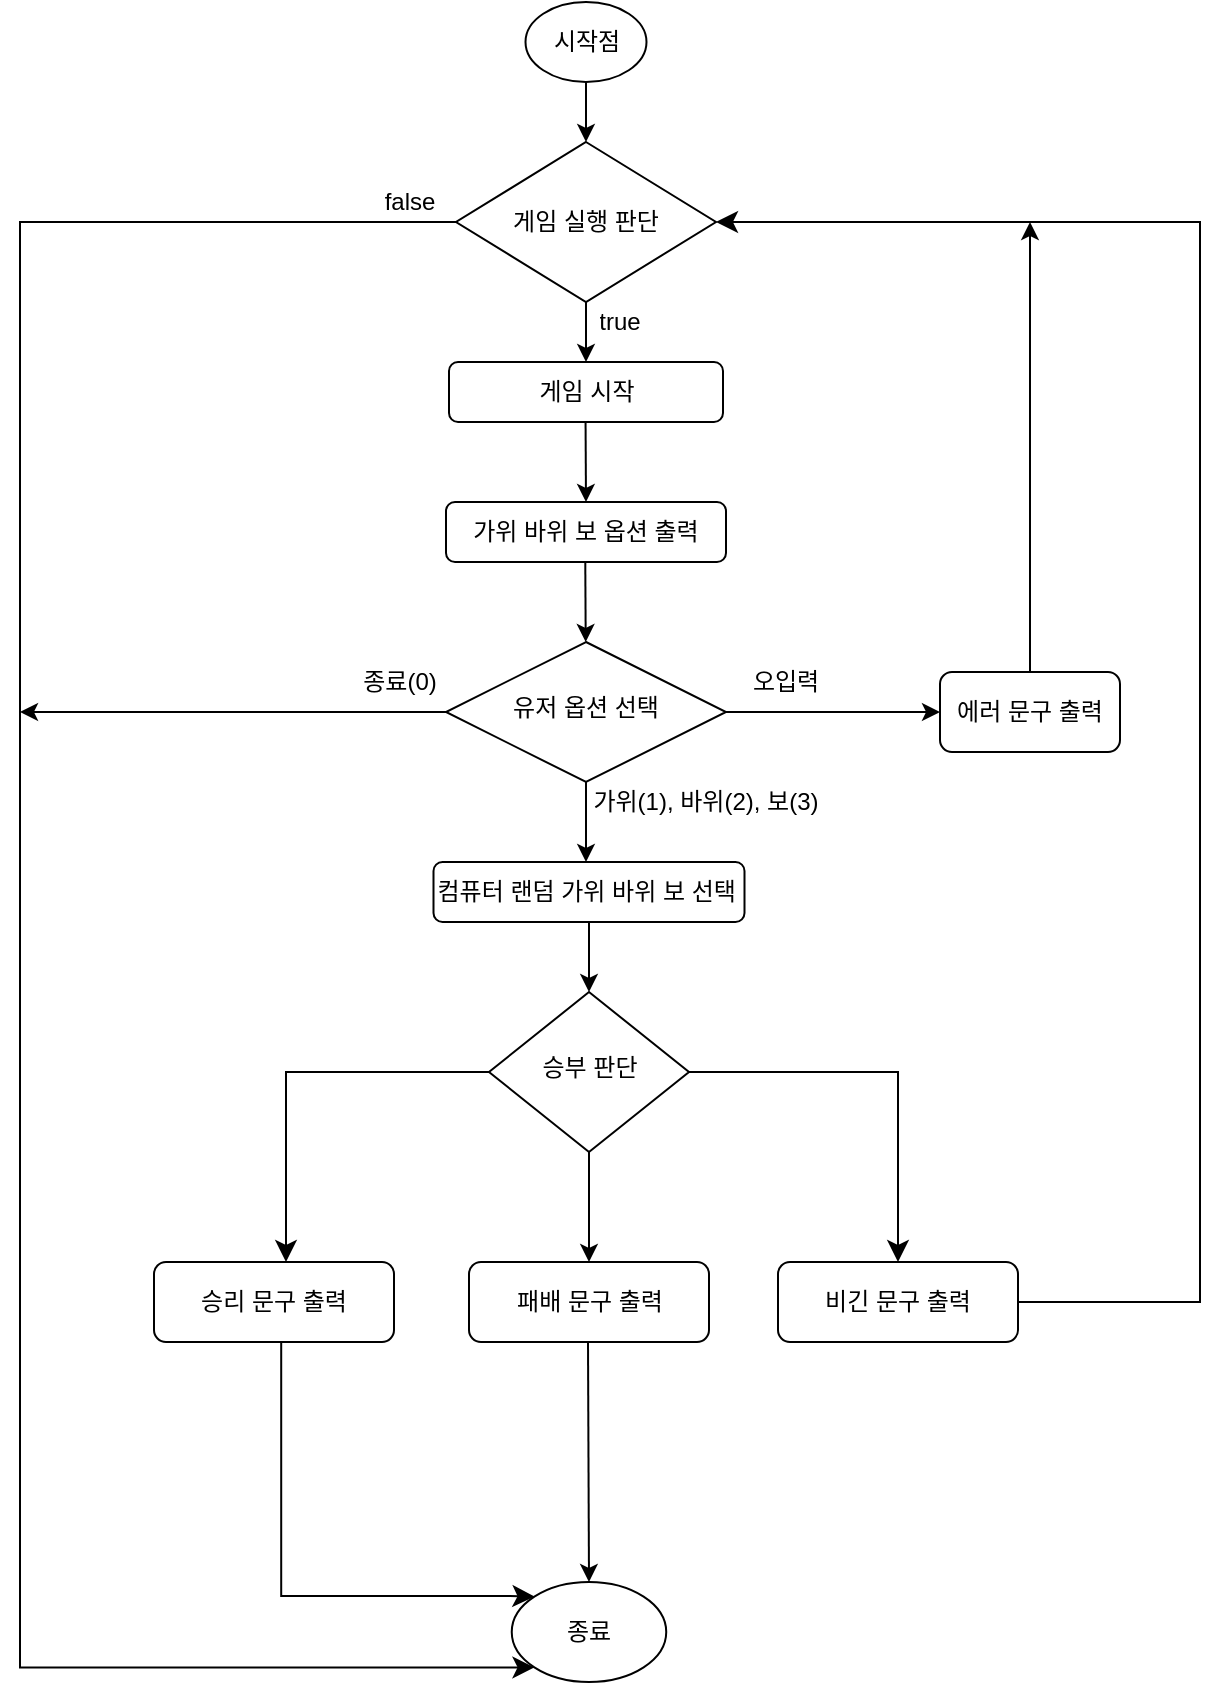 <mxfile version="22.1.2" type="device">
  <diagram id="C5RBs43oDa-KdzZeNtuy" name="Page-1">
    <mxGraphModel dx="1062" dy="633" grid="1" gridSize="10" guides="1" tooltips="1" connect="1" arrows="1" fold="1" page="1" pageScale="1" pageWidth="827" pageHeight="1169" math="0" shadow="0">
      <root>
        <mxCell id="WIyWlLk6GJQsqaUBKTNV-0" />
        <mxCell id="WIyWlLk6GJQsqaUBKTNV-1" parent="WIyWlLk6GJQsqaUBKTNV-0" />
        <mxCell id="WIyWlLk6GJQsqaUBKTNV-6" value="유저 옵션 선택" style="rhombus;whiteSpace=wrap;html=1;shadow=0;fontFamily=Helvetica;fontSize=12;align=center;strokeWidth=1;spacing=6;spacingTop=-4;" parent="WIyWlLk6GJQsqaUBKTNV-1" vertex="1">
          <mxGeometry x="333" y="400" width="140" height="70" as="geometry" />
        </mxCell>
        <mxCell id="WIyWlLk6GJQsqaUBKTNV-7" value="에러 문구 출력" style="rounded=1;whiteSpace=wrap;html=1;fontSize=12;glass=0;strokeWidth=1;shadow=0;" parent="WIyWlLk6GJQsqaUBKTNV-1" vertex="1">
          <mxGeometry x="580" y="415" width="90" height="40" as="geometry" />
        </mxCell>
        <mxCell id="DZtXXvzAuNKyv4w1cx4I-2" value="시작점" style="ellipse;whiteSpace=wrap;html=1;" parent="WIyWlLk6GJQsqaUBKTNV-1" vertex="1">
          <mxGeometry x="372.75" y="80" width="60.5" height="40" as="geometry" />
        </mxCell>
        <mxCell id="DZtXXvzAuNKyv4w1cx4I-3" value="" style="endArrow=classic;html=1;rounded=0;exitX=0.5;exitY=1;exitDx=0;exitDy=0;entryX=0.5;entryY=0;entryDx=0;entryDy=0;" parent="WIyWlLk6GJQsqaUBKTNV-1" source="DZtXXvzAuNKyv4w1cx4I-2" target="Ftjd4wSwtpQcfa1r1Gln-0" edge="1">
          <mxGeometry width="50" height="50" relative="1" as="geometry">
            <mxPoint x="483" y="240" as="sourcePoint" />
            <mxPoint x="403" y="155" as="targetPoint" />
          </mxGeometry>
        </mxCell>
        <mxCell id="DZtXXvzAuNKyv4w1cx4I-9" value="" style="endArrow=classic;html=1;rounded=0;exitX=1;exitY=0.5;exitDx=0;exitDy=0;entryX=0;entryY=0.5;entryDx=0;entryDy=0;" parent="WIyWlLk6GJQsqaUBKTNV-1" source="WIyWlLk6GJQsqaUBKTNV-6" target="WIyWlLk6GJQsqaUBKTNV-7" edge="1">
          <mxGeometry width="50" height="50" relative="1" as="geometry">
            <mxPoint x="538" y="455" as="sourcePoint" />
            <mxPoint x="509" y="488" as="targetPoint" />
          </mxGeometry>
        </mxCell>
        <mxCell id="DZtXXvzAuNKyv4w1cx4I-12" value="패배 문구 출력" style="rounded=1;whiteSpace=wrap;html=1;" parent="WIyWlLk6GJQsqaUBKTNV-1" vertex="1">
          <mxGeometry x="344.5" y="710" width="120" height="40" as="geometry" />
        </mxCell>
        <mxCell id="DZtXXvzAuNKyv4w1cx4I-14" value="비긴 문구 출력" style="rounded=1;whiteSpace=wrap;html=1;" parent="WIyWlLk6GJQsqaUBKTNV-1" vertex="1">
          <mxGeometry x="499" y="710" width="120" height="40" as="geometry" />
        </mxCell>
        <mxCell id="DZtXXvzAuNKyv4w1cx4I-15" value="승리 문구 출력" style="rounded=1;whiteSpace=wrap;html=1;" parent="WIyWlLk6GJQsqaUBKTNV-1" vertex="1">
          <mxGeometry x="187" y="710" width="120" height="40" as="geometry" />
        </mxCell>
        <mxCell id="DZtXXvzAuNKyv4w1cx4I-17" value="" style="endArrow=classic;html=1;rounded=0;exitX=0.5;exitY=1;exitDx=0;exitDy=0;" parent="WIyWlLk6GJQsqaUBKTNV-1" source="Ftjd4wSwtpQcfa1r1Gln-0" edge="1">
          <mxGeometry width="50" height="50" relative="1" as="geometry">
            <mxPoint x="403" y="255" as="sourcePoint" />
            <mxPoint x="403" y="260" as="targetPoint" />
          </mxGeometry>
        </mxCell>
        <UserObject label="종료(0)" placeholders="1" name="Variable" id="DZtXXvzAuNKyv4w1cx4I-19">
          <mxCell style="text;html=1;strokeColor=none;fillColor=none;align=center;verticalAlign=middle;whiteSpace=wrap;overflow=hidden;fontSize=12;" parent="WIyWlLk6GJQsqaUBKTNV-1" vertex="1">
            <mxGeometry x="287" y="410" width="46" height="20" as="geometry" />
          </mxCell>
        </UserObject>
        <mxCell id="DZtXXvzAuNKyv4w1cx4I-20" value="" style="endArrow=classic;html=1;rounded=0;exitX=0.5;exitY=1;exitDx=0;exitDy=0;" parent="WIyWlLk6GJQsqaUBKTNV-1" edge="1" source="WIyWlLk6GJQsqaUBKTNV-6">
          <mxGeometry width="50" height="50" relative="1" as="geometry">
            <mxPoint x="407.6" y="530" as="sourcePoint" />
            <mxPoint x="403" y="510" as="targetPoint" />
          </mxGeometry>
        </mxCell>
        <mxCell id="DZtXXvzAuNKyv4w1cx4I-21" value="" style="endArrow=classic;html=1;rounded=0;entryX=0.5;entryY=0;entryDx=0;entryDy=0;exitX=0.5;exitY=1;exitDx=0;exitDy=0;" parent="WIyWlLk6GJQsqaUBKTNV-1" target="DZtXXvzAuNKyv4w1cx4I-12" edge="1" source="DZtXXvzAuNKyv4w1cx4I-27">
          <mxGeometry width="50" height="50" relative="1" as="geometry">
            <mxPoint x="403" y="780" as="sourcePoint" />
            <mxPoint x="453" y="730" as="targetPoint" />
          </mxGeometry>
        </mxCell>
        <mxCell id="DZtXXvzAuNKyv4w1cx4I-23" value="" style="edgeStyle=segmentEdgeStyle;endArrow=classic;html=1;curved=0;rounded=0;endSize=8;startSize=8;exitX=1;exitY=0.5;exitDx=0;exitDy=0;entryX=0.5;entryY=0;entryDx=0;entryDy=0;" parent="WIyWlLk6GJQsqaUBKTNV-1" source="DZtXXvzAuNKyv4w1cx4I-27" target="DZtXXvzAuNKyv4w1cx4I-14" edge="1">
          <mxGeometry width="50" height="50" relative="1" as="geometry">
            <mxPoint x="463" y="760" as="sourcePoint" />
            <mxPoint x="403" y="850" as="targetPoint" />
          </mxGeometry>
        </mxCell>
        <mxCell id="DZtXXvzAuNKyv4w1cx4I-24" value="" style="edgeStyle=segmentEdgeStyle;endArrow=classic;html=1;curved=0;rounded=0;endSize=8;startSize=8;exitX=0;exitY=0.5;exitDx=0;exitDy=0;" parent="WIyWlLk6GJQsqaUBKTNV-1" source="DZtXXvzAuNKyv4w1cx4I-27" target="DZtXXvzAuNKyv4w1cx4I-15" edge="1">
          <mxGeometry width="50" height="50" relative="1" as="geometry">
            <mxPoint x="343" y="740" as="sourcePoint" />
            <mxPoint x="403" y="850" as="targetPoint" />
            <Array as="points">
              <mxPoint x="253" y="615" />
            </Array>
          </mxGeometry>
        </mxCell>
        <mxCell id="DZtXXvzAuNKyv4w1cx4I-27" value="승부 판단" style="rhombus;whiteSpace=wrap;html=1;shadow=0;fontFamily=Helvetica;fontSize=12;align=center;strokeWidth=1;spacing=6;spacingTop=-4;" parent="WIyWlLk6GJQsqaUBKTNV-1" vertex="1">
          <mxGeometry x="354.5" y="575" width="100" height="80" as="geometry" />
        </mxCell>
        <UserObject label="&lt;font style=&quot;font-size: 12px;&quot;&gt;가위(1), 바위(2), 보(3)&lt;/font&gt;" placeholders="1" name="Variable" id="DZtXXvzAuNKyv4w1cx4I-29">
          <mxCell style="text;html=1;strokeColor=none;fillColor=none;align=center;verticalAlign=middle;whiteSpace=wrap;overflow=hidden;fontSize=9;" parent="WIyWlLk6GJQsqaUBKTNV-1" vertex="1">
            <mxGeometry x="400" y="470" width="126" height="20" as="geometry" />
          </mxCell>
        </UserObject>
        <mxCell id="DZtXXvzAuNKyv4w1cx4I-36" value="" style="endArrow=classic;html=1;rounded=0;entryX=0.5;entryY=0;entryDx=0;entryDy=0;" parent="WIyWlLk6GJQsqaUBKTNV-1" target="Ftjd4wSwtpQcfa1r1Gln-5" edge="1">
          <mxGeometry width="50" height="50" relative="1" as="geometry">
            <mxPoint x="404" y="750" as="sourcePoint" />
            <mxPoint x="404" y="860" as="targetPoint" />
          </mxGeometry>
        </mxCell>
        <mxCell id="Ftjd4wSwtpQcfa1r1Gln-0" value="게임 실행 판단" style="rhombus;whiteSpace=wrap;html=1;" vertex="1" parent="WIyWlLk6GJQsqaUBKTNV-1">
          <mxGeometry x="338" y="150" width="130" height="80" as="geometry" />
        </mxCell>
        <mxCell id="Ftjd4wSwtpQcfa1r1Gln-4" value="게임 시작" style="rounded=1;whiteSpace=wrap;html=1;" vertex="1" parent="WIyWlLk6GJQsqaUBKTNV-1">
          <mxGeometry x="334.5" y="260" width="137" height="30" as="geometry" />
        </mxCell>
        <mxCell id="Ftjd4wSwtpQcfa1r1Gln-5" value="종료" style="ellipse;whiteSpace=wrap;html=1;" vertex="1" parent="WIyWlLk6GJQsqaUBKTNV-1">
          <mxGeometry x="365.87" y="870" width="77.25" height="50" as="geometry" />
        </mxCell>
        <mxCell id="Ftjd4wSwtpQcfa1r1Gln-12" value="" style="edgeStyle=elbowEdgeStyle;elbow=horizontal;endArrow=classic;html=1;curved=0;rounded=0;endSize=8;startSize=8;entryX=1;entryY=0.5;entryDx=0;entryDy=0;exitX=1;exitY=0.5;exitDx=0;exitDy=0;" edge="1" parent="WIyWlLk6GJQsqaUBKTNV-1" source="DZtXXvzAuNKyv4w1cx4I-14" target="Ftjd4wSwtpQcfa1r1Gln-0">
          <mxGeometry width="50" height="50" relative="1" as="geometry">
            <mxPoint x="458" y="910" as="sourcePoint" />
            <mxPoint x="760" y="180" as="targetPoint" />
            <Array as="points">
              <mxPoint x="710" y="460" />
            </Array>
          </mxGeometry>
        </mxCell>
        <mxCell id="Ftjd4wSwtpQcfa1r1Gln-13" value="가위 바위 보 옵션 출력" style="rounded=1;whiteSpace=wrap;html=1;" vertex="1" parent="WIyWlLk6GJQsqaUBKTNV-1">
          <mxGeometry x="333" y="330" width="140" height="30" as="geometry" />
        </mxCell>
        <mxCell id="Ftjd4wSwtpQcfa1r1Gln-14" value="" style="endArrow=classic;html=1;rounded=0;exitX=0.5;exitY=1;exitDx=0;exitDy=0;entryX=0.5;entryY=0;entryDx=0;entryDy=0;" edge="1" parent="WIyWlLk6GJQsqaUBKTNV-1" target="Ftjd4wSwtpQcfa1r1Gln-13">
          <mxGeometry width="50" height="50" relative="1" as="geometry">
            <mxPoint x="402.78" y="290" as="sourcePoint" />
            <mxPoint x="402.78" y="320" as="targetPoint" />
          </mxGeometry>
        </mxCell>
        <mxCell id="Ftjd4wSwtpQcfa1r1Gln-16" value="" style="endArrow=classic;html=1;rounded=0;exitX=0.5;exitY=1;exitDx=0;exitDy=0;entryX=0.5;entryY=0;entryDx=0;entryDy=0;" edge="1" parent="WIyWlLk6GJQsqaUBKTNV-1">
          <mxGeometry width="50" height="50" relative="1" as="geometry">
            <mxPoint x="402.64" y="360" as="sourcePoint" />
            <mxPoint x="402.86" y="400" as="targetPoint" />
          </mxGeometry>
        </mxCell>
        <UserObject label="오입력" placeholders="1" name="Variable" id="Ftjd4wSwtpQcfa1r1Gln-19">
          <mxCell style="text;html=1;strokeColor=none;fillColor=none;align=center;verticalAlign=middle;whiteSpace=wrap;overflow=hidden;fontSize=12;" vertex="1" parent="WIyWlLk6GJQsqaUBKTNV-1">
            <mxGeometry x="480" y="410" width="46" height="20" as="geometry" />
          </mxCell>
        </UserObject>
        <mxCell id="Ftjd4wSwtpQcfa1r1Gln-20" value="컴퓨터 랜덤 가위 바위 보 선택&amp;nbsp;" style="rounded=1;whiteSpace=wrap;html=1;" vertex="1" parent="WIyWlLk6GJQsqaUBKTNV-1">
          <mxGeometry x="326.75" y="510" width="155.5" height="30" as="geometry" />
        </mxCell>
        <mxCell id="Ftjd4wSwtpQcfa1r1Gln-22" value="" style="endArrow=classic;html=1;rounded=0;exitX=0.5;exitY=1;exitDx=0;exitDy=0;entryX=0.5;entryY=0;entryDx=0;entryDy=0;" edge="1" parent="WIyWlLk6GJQsqaUBKTNV-1" source="Ftjd4wSwtpQcfa1r1Gln-20">
          <mxGeometry width="50" height="50" relative="1" as="geometry">
            <mxPoint x="498.59" y="555" as="sourcePoint" />
            <mxPoint x="404.5" y="575" as="targetPoint" />
          </mxGeometry>
        </mxCell>
        <mxCell id="Ftjd4wSwtpQcfa1r1Gln-26" value="" style="edgeStyle=segmentEdgeStyle;endArrow=classic;html=1;curved=0;rounded=0;endSize=8;startSize=8;exitX=0.53;exitY=0.996;exitDx=0;exitDy=0;exitPerimeter=0;entryX=0;entryY=0;entryDx=0;entryDy=0;" edge="1" parent="WIyWlLk6GJQsqaUBKTNV-1" source="DZtXXvzAuNKyv4w1cx4I-15" target="Ftjd4wSwtpQcfa1r1Gln-5">
          <mxGeometry width="50" height="50" relative="1" as="geometry">
            <mxPoint x="214.5" y="770" as="sourcePoint" />
            <mxPoint x="350" y="900" as="targetPoint" />
            <Array as="points">
              <mxPoint x="251" y="877" />
              <mxPoint x="365" y="877" />
            </Array>
          </mxGeometry>
        </mxCell>
        <mxCell id="Ftjd4wSwtpQcfa1r1Gln-27" value="" style="edgeStyle=elbowEdgeStyle;elbow=horizontal;endArrow=classic;html=1;curved=0;rounded=0;endSize=8;startSize=8;exitX=0;exitY=0.5;exitDx=0;exitDy=0;entryX=0;entryY=1;entryDx=0;entryDy=0;" edge="1" parent="WIyWlLk6GJQsqaUBKTNV-1" source="Ftjd4wSwtpQcfa1r1Gln-0" target="Ftjd4wSwtpQcfa1r1Gln-5">
          <mxGeometry width="50" height="50" relative="1" as="geometry">
            <mxPoint x="100" y="360" as="sourcePoint" />
            <mxPoint x="338" y="940" as="targetPoint" />
            <Array as="points">
              <mxPoint x="120" y="550" />
            </Array>
          </mxGeometry>
        </mxCell>
        <UserObject label="true" placeholders="1" name="Variable" id="Ftjd4wSwtpQcfa1r1Gln-28">
          <mxCell style="text;html=1;strokeColor=none;fillColor=none;align=center;verticalAlign=middle;whiteSpace=wrap;overflow=hidden;fontSize=12;" vertex="1" parent="WIyWlLk6GJQsqaUBKTNV-1">
            <mxGeometry x="397.12" y="230" width="46" height="20" as="geometry" />
          </mxCell>
        </UserObject>
        <UserObject label="false" placeholders="1" name="Variable" id="Ftjd4wSwtpQcfa1r1Gln-29">
          <mxCell style="text;html=1;strokeColor=none;fillColor=none;align=center;verticalAlign=middle;whiteSpace=wrap;overflow=hidden;fontSize=12;" vertex="1" parent="WIyWlLk6GJQsqaUBKTNV-1">
            <mxGeometry x="292" y="170" width="46" height="20" as="geometry" />
          </mxCell>
        </UserObject>
        <mxCell id="Ftjd4wSwtpQcfa1r1Gln-30" value="" style="endArrow=classic;html=1;rounded=0;exitX=0.5;exitY=0;exitDx=0;exitDy=0;" edge="1" parent="WIyWlLk6GJQsqaUBKTNV-1" source="WIyWlLk6GJQsqaUBKTNV-7">
          <mxGeometry width="50" height="50" relative="1" as="geometry">
            <mxPoint x="380" y="430" as="sourcePoint" />
            <mxPoint x="625" y="190" as="targetPoint" />
          </mxGeometry>
        </mxCell>
        <mxCell id="Ftjd4wSwtpQcfa1r1Gln-32" value="" style="endArrow=classic;html=1;rounded=0;exitX=0;exitY=0.5;exitDx=0;exitDy=0;" edge="1" parent="WIyWlLk6GJQsqaUBKTNV-1" source="WIyWlLk6GJQsqaUBKTNV-6">
          <mxGeometry width="50" height="50" relative="1" as="geometry">
            <mxPoint x="290" y="450" as="sourcePoint" />
            <mxPoint x="120" y="435" as="targetPoint" />
          </mxGeometry>
        </mxCell>
      </root>
    </mxGraphModel>
  </diagram>
</mxfile>
